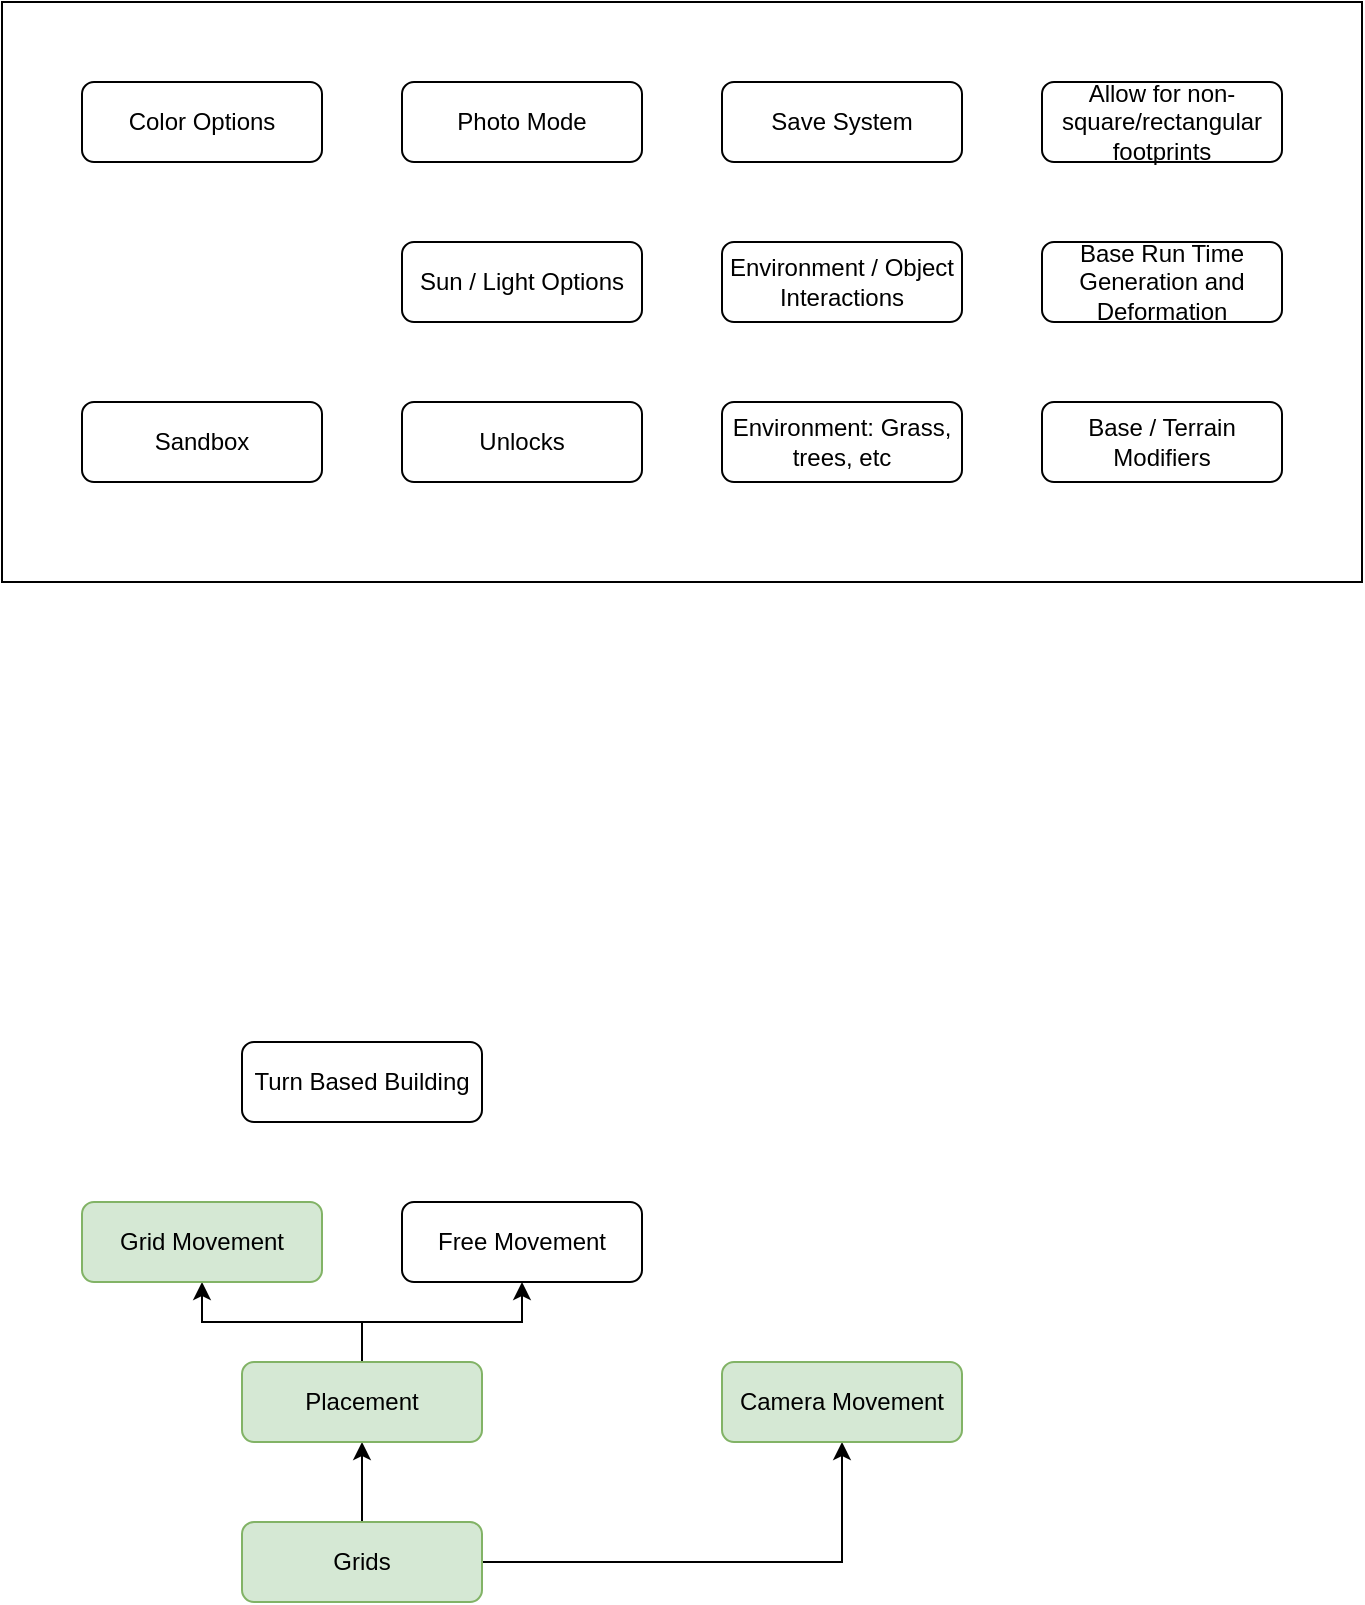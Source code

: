 <mxfile version="20.8.13" type="device"><diagram id="U1_6IWJZ2mNd6F6uCjD4" name="Page-1"><mxGraphModel dx="1562" dy="846" grid="1" gridSize="10" guides="1" tooltips="1" connect="1" arrows="1" fold="1" page="1" pageScale="1" pageWidth="850" pageHeight="1100" math="0" shadow="0"><root><mxCell id="0"/><mxCell id="1" parent="0"/><mxCell id="a43tpxP1bJP5TKe33chH-8" value="" style="rounded=0;whiteSpace=wrap;html=1;fillColor=none;" parent="1" vertex="1"><mxGeometry x="80" y="40" width="680" height="290" as="geometry"/></mxCell><mxCell id="a43tpxP1bJP5TKe33chH-14" style="edgeStyle=orthogonalEdgeStyle;rounded=0;orthogonalLoop=1;jettySize=auto;html=1;entryX=0.5;entryY=1;entryDx=0;entryDy=0;" parent="1" source="a43tpxP1bJP5TKe33chH-1" target="a43tpxP1bJP5TKe33chH-2" edge="1"><mxGeometry relative="1" as="geometry"/></mxCell><mxCell id="ebYa-0chfNIHLlgEDhUQ-3" style="edgeStyle=orthogonalEdgeStyle;rounded=0;orthogonalLoop=1;jettySize=auto;html=1;entryX=0.5;entryY=1;entryDx=0;entryDy=0;" parent="1" source="a43tpxP1bJP5TKe33chH-1" target="a43tpxP1bJP5TKe33chH-3" edge="1"><mxGeometry relative="1" as="geometry"/></mxCell><mxCell id="a43tpxP1bJP5TKe33chH-1" value="Grids" style="rounded=1;whiteSpace=wrap;html=1;fillColor=#d5e8d4;strokeColor=#82b366;" parent="1" vertex="1"><mxGeometry x="200" y="800" width="120" height="40" as="geometry"/></mxCell><mxCell id="a43tpxP1bJP5TKe33chH-15" style="edgeStyle=orthogonalEdgeStyle;rounded=0;orthogonalLoop=1;jettySize=auto;html=1;" parent="1" source="a43tpxP1bJP5TKe33chH-2" target="a43tpxP1bJP5TKe33chH-12" edge="1"><mxGeometry relative="1" as="geometry"/></mxCell><mxCell id="a43tpxP1bJP5TKe33chH-16" style="edgeStyle=orthogonalEdgeStyle;rounded=0;orthogonalLoop=1;jettySize=auto;html=1;entryX=0.5;entryY=1;entryDx=0;entryDy=0;" parent="1" source="a43tpxP1bJP5TKe33chH-2" target="a43tpxP1bJP5TKe33chH-11" edge="1"><mxGeometry relative="1" as="geometry"/></mxCell><mxCell id="a43tpxP1bJP5TKe33chH-2" value="Placement" style="rounded=1;whiteSpace=wrap;html=1;fillColor=#d5e8d4;strokeColor=#82b366;" parent="1" vertex="1"><mxGeometry x="200" y="720" width="120" height="40" as="geometry"/></mxCell><mxCell id="a43tpxP1bJP5TKe33chH-3" value="Camera Movement" style="rounded=1;whiteSpace=wrap;html=1;fillColor=#d5e8d4;strokeColor=#82b366;" parent="1" vertex="1"><mxGeometry x="440" y="720" width="120" height="40" as="geometry"/></mxCell><mxCell id="a43tpxP1bJP5TKe33chH-4" value="Photo Mode" style="rounded=1;whiteSpace=wrap;html=1;" parent="1" vertex="1"><mxGeometry x="280" y="80" width="120" height="40" as="geometry"/></mxCell><mxCell id="a43tpxP1bJP5TKe33chH-5" value="Sandbox" style="rounded=1;whiteSpace=wrap;html=1;" parent="1" vertex="1"><mxGeometry x="120" y="240" width="120" height="40" as="geometry"/></mxCell><mxCell id="a43tpxP1bJP5TKe33chH-6" value="Sun / Light Options" style="rounded=1;whiteSpace=wrap;html=1;" parent="1" vertex="1"><mxGeometry x="280" y="160" width="120" height="40" as="geometry"/></mxCell><mxCell id="a43tpxP1bJP5TKe33chH-7" value="Color Options" style="rounded=1;whiteSpace=wrap;html=1;" parent="1" vertex="1"><mxGeometry x="120" y="80" width="120" height="40" as="geometry"/></mxCell><mxCell id="a43tpxP1bJP5TKe33chH-11" value="Grid Movement" style="rounded=1;whiteSpace=wrap;html=1;fillColor=#d5e8d4;strokeColor=#82b366;" parent="1" vertex="1"><mxGeometry x="120" y="640" width="120" height="40" as="geometry"/></mxCell><mxCell id="a43tpxP1bJP5TKe33chH-12" value="Free Movement" style="rounded=1;whiteSpace=wrap;html=1;" parent="1" vertex="1"><mxGeometry x="280" y="640" width="120" height="40" as="geometry"/></mxCell><mxCell id="a43tpxP1bJP5TKe33chH-13" value="Unlocks" style="rounded=1;whiteSpace=wrap;html=1;" parent="1" vertex="1"><mxGeometry x="280" y="240" width="120" height="40" as="geometry"/></mxCell><mxCell id="a43tpxP1bJP5TKe33chH-17" value="Save System" style="rounded=1;whiteSpace=wrap;html=1;" parent="1" vertex="1"><mxGeometry x="440" y="80" width="120" height="40" as="geometry"/></mxCell><mxCell id="a43tpxP1bJP5TKe33chH-18" value="Environment / Object Interactions" style="rounded=1;whiteSpace=wrap;html=1;" parent="1" vertex="1"><mxGeometry x="440" y="160" width="120" height="40" as="geometry"/></mxCell><mxCell id="a43tpxP1bJP5TKe33chH-19" value="Base / Terrain Modifiers" style="rounded=1;whiteSpace=wrap;html=1;" parent="1" vertex="1"><mxGeometry x="600" y="240" width="120" height="40" as="geometry"/></mxCell><mxCell id="a43tpxP1bJP5TKe33chH-20" value="Base Run Time Generation and Deformation" style="rounded=1;whiteSpace=wrap;html=1;" parent="1" vertex="1"><mxGeometry x="600" y="160" width="120" height="40" as="geometry"/></mxCell><mxCell id="ebYa-0chfNIHLlgEDhUQ-2" value="Allow for non-square/rectangular footprints" style="rounded=1;whiteSpace=wrap;html=1;" parent="1" vertex="1"><mxGeometry x="600" y="80" width="120" height="40" as="geometry"/></mxCell><mxCell id="Njzq7e-klo7yL8cI6Upa-2" value="Environment: Grass, trees, etc" style="rounded=1;whiteSpace=wrap;html=1;" parent="1" vertex="1"><mxGeometry x="440" y="240" width="120" height="40" as="geometry"/></mxCell><mxCell id="q6fBQPvk1CjYFB2WImjL-1" value="Turn Based Building" style="rounded=1;whiteSpace=wrap;html=1;" vertex="1" parent="1"><mxGeometry x="200" y="560" width="120" height="40" as="geometry"/></mxCell></root></mxGraphModel></diagram></mxfile>